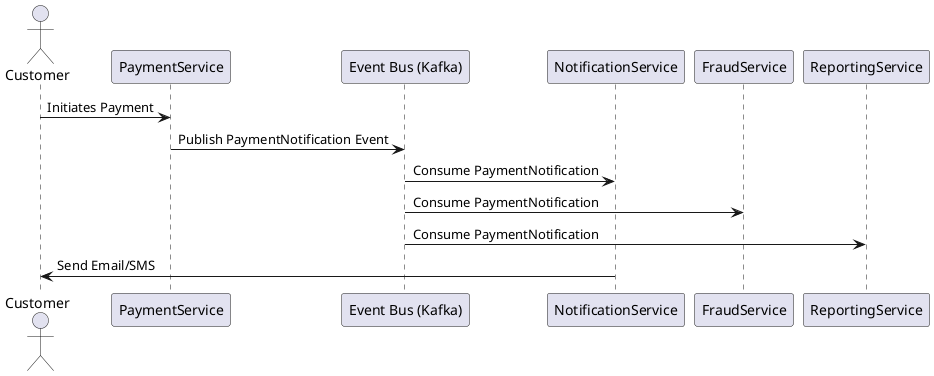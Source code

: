 @startuml
actor Customer
participant PaymentService
participant Kafka as "Event Bus (Kafka)"
participant NotificationService
participant FraudService
participant ReportingService

Customer -> PaymentService: Initiates Payment
PaymentService -> Kafka: Publish PaymentNotification Event

Kafka -> NotificationService: Consume PaymentNotification
Kafka -> FraudService: Consume PaymentNotification
Kafka -> ReportingService: Consume PaymentNotification

NotificationService -> Customer: Send Email/SMS
@enduml
